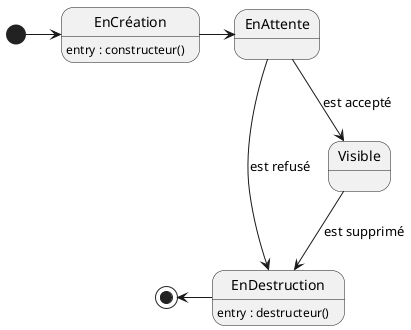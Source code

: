 @startuml

'Diagramme de machine à états (PlantUML)'

'Configuration charte graphique'

'États et transitions'
state EnCréation : entry : constructeur()
state EnDestruction : entry : destructeur()

[*] -right-> EnCréation
EnCréation -right-> EnAttente
EnAttente --> Visible : est accepté
EnAttente --> EnDestruction : est refusé
Visible --> EnDestruction : est supprimé
EnDestruction-left-> [*]

@enduml

